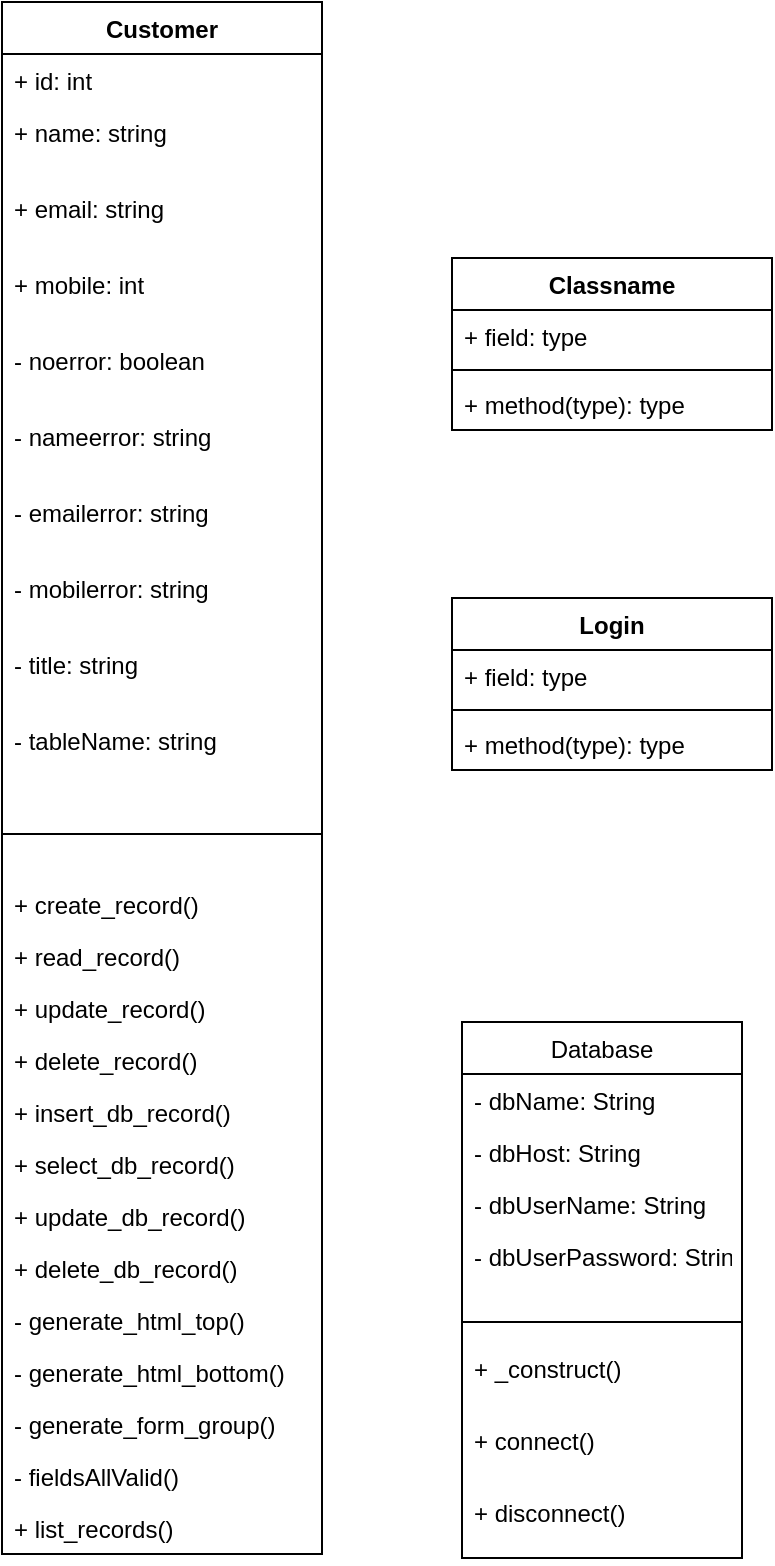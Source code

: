 <mxfile version="10.4.7" type="github"><diagram id="xlucl8pYlQIdohGD74lm" name="Page-1"><mxGraphModel dx="1154" dy="774" grid="1" gridSize="10" guides="1" tooltips="1" connect="1" arrows="1" fold="1" page="1" pageScale="1" pageWidth="850" pageHeight="1100" math="0" shadow="0"><root><mxCell id="0"/><mxCell id="1" parent="0"/><mxCell id="V_Bx1dOc-YKhoQ6dXPnF-1" value="Customer" style="swimlane;fontStyle=1;align=center;verticalAlign=top;childLayout=stackLayout;horizontal=1;startSize=26;horizontalStack=0;resizeParent=1;resizeParentMax=0;resizeLast=0;collapsible=1;marginBottom=0;" vertex="1" parent="1"><mxGeometry x="40" y="40" width="160" height="776" as="geometry"/></mxCell><mxCell id="V_Bx1dOc-YKhoQ6dXPnF-2" value="+ id: int&#10;" style="text;strokeColor=none;fillColor=none;align=left;verticalAlign=top;spacingLeft=4;spacingRight=4;overflow=hidden;rotatable=0;points=[[0,0.5],[1,0.5]];portConstraint=eastwest;" vertex="1" parent="V_Bx1dOc-YKhoQ6dXPnF-1"><mxGeometry y="26" width="160" height="26" as="geometry"/></mxCell><mxCell id="V_Bx1dOc-YKhoQ6dXPnF-3" value="+ name: string&#10;" style="text;strokeColor=none;fillColor=none;align=left;verticalAlign=top;spacingLeft=4;spacingRight=4;overflow=hidden;rotatable=0;points=[[0,0.5],[1,0.5]];portConstraint=eastwest;" vertex="1" parent="V_Bx1dOc-YKhoQ6dXPnF-1"><mxGeometry y="52" width="160" height="38" as="geometry"/></mxCell><mxCell id="V_Bx1dOc-YKhoQ6dXPnF-4" value="+ email: string&#10;" style="text;strokeColor=none;fillColor=none;align=left;verticalAlign=top;spacingLeft=4;spacingRight=4;overflow=hidden;rotatable=0;points=[[0,0.5],[1,0.5]];portConstraint=eastwest;" vertex="1" parent="V_Bx1dOc-YKhoQ6dXPnF-1"><mxGeometry y="90" width="160" height="38" as="geometry"/></mxCell><mxCell id="V_Bx1dOc-YKhoQ6dXPnF-5" value="+ mobile: int&#10;" style="text;strokeColor=none;fillColor=none;align=left;verticalAlign=top;spacingLeft=4;spacingRight=4;overflow=hidden;rotatable=0;points=[[0,0.5],[1,0.5]];portConstraint=eastwest;" vertex="1" parent="V_Bx1dOc-YKhoQ6dXPnF-1"><mxGeometry y="128" width="160" height="38" as="geometry"/></mxCell><mxCell id="V_Bx1dOc-YKhoQ6dXPnF-6" value="- noerror: boolean&#10;" style="text;strokeColor=none;fillColor=none;align=left;verticalAlign=top;spacingLeft=4;spacingRight=4;overflow=hidden;rotatable=0;points=[[0,0.5],[1,0.5]];portConstraint=eastwest;" vertex="1" parent="V_Bx1dOc-YKhoQ6dXPnF-1"><mxGeometry y="166" width="160" height="38" as="geometry"/></mxCell><mxCell id="V_Bx1dOc-YKhoQ6dXPnF-7" value="- nameerror: string&#10;" style="text;strokeColor=none;fillColor=none;align=left;verticalAlign=top;spacingLeft=4;spacingRight=4;overflow=hidden;rotatable=0;points=[[0,0.5],[1,0.5]];portConstraint=eastwest;" vertex="1" parent="V_Bx1dOc-YKhoQ6dXPnF-1"><mxGeometry y="204" width="160" height="38" as="geometry"/></mxCell><mxCell id="V_Bx1dOc-YKhoQ6dXPnF-8" value="- emailerror: string&#10;" style="text;strokeColor=none;fillColor=none;align=left;verticalAlign=top;spacingLeft=4;spacingRight=4;overflow=hidden;rotatable=0;points=[[0,0.5],[1,0.5]];portConstraint=eastwest;" vertex="1" parent="V_Bx1dOc-YKhoQ6dXPnF-1"><mxGeometry y="242" width="160" height="38" as="geometry"/></mxCell><mxCell id="V_Bx1dOc-YKhoQ6dXPnF-9" value="- mobilerror: string&#10;" style="text;strokeColor=none;fillColor=none;align=left;verticalAlign=top;spacingLeft=4;spacingRight=4;overflow=hidden;rotatable=0;points=[[0,0.5],[1,0.5]];portConstraint=eastwest;" vertex="1" parent="V_Bx1dOc-YKhoQ6dXPnF-1"><mxGeometry y="280" width="160" height="38" as="geometry"/></mxCell><mxCell id="V_Bx1dOc-YKhoQ6dXPnF-10" value="- title: string&#10;" style="text;strokeColor=none;fillColor=none;align=left;verticalAlign=top;spacingLeft=4;spacingRight=4;overflow=hidden;rotatable=0;points=[[0,0.5],[1,0.5]];portConstraint=eastwest;" vertex="1" parent="V_Bx1dOc-YKhoQ6dXPnF-1"><mxGeometry y="318" width="160" height="38" as="geometry"/></mxCell><mxCell id="V_Bx1dOc-YKhoQ6dXPnF-11" value="- tableName: string&#10;" style="text;strokeColor=none;fillColor=none;align=left;verticalAlign=top;spacingLeft=4;spacingRight=4;overflow=hidden;rotatable=0;points=[[0,0.5],[1,0.5]];portConstraint=eastwest;" vertex="1" parent="V_Bx1dOc-YKhoQ6dXPnF-1"><mxGeometry y="356" width="160" height="38" as="geometry"/></mxCell><mxCell id="V_Bx1dOc-YKhoQ6dXPnF-12" value="" style="line;strokeWidth=1;fillColor=none;align=left;verticalAlign=middle;spacingTop=-1;spacingLeft=3;spacingRight=3;rotatable=0;labelPosition=right;points=[];portConstraint=eastwest;" vertex="1" parent="V_Bx1dOc-YKhoQ6dXPnF-1"><mxGeometry y="394" width="160" height="44" as="geometry"/></mxCell><mxCell id="V_Bx1dOc-YKhoQ6dXPnF-13" value="+ create_record()" style="text;strokeColor=none;fillColor=none;align=left;verticalAlign=top;spacingLeft=4;spacingRight=4;overflow=hidden;rotatable=0;points=[[0,0.5],[1,0.5]];portConstraint=eastwest;" vertex="1" parent="V_Bx1dOc-YKhoQ6dXPnF-1"><mxGeometry y="438" width="160" height="26" as="geometry"/></mxCell><mxCell id="V_Bx1dOc-YKhoQ6dXPnF-14" value="+ read_record()" style="text;strokeColor=none;fillColor=none;align=left;verticalAlign=top;spacingLeft=4;spacingRight=4;overflow=hidden;rotatable=0;points=[[0,0.5],[1,0.5]];portConstraint=eastwest;" vertex="1" parent="V_Bx1dOc-YKhoQ6dXPnF-1"><mxGeometry y="464" width="160" height="26" as="geometry"/></mxCell><mxCell id="V_Bx1dOc-YKhoQ6dXPnF-15" value="+ update_record()" style="text;strokeColor=none;fillColor=none;align=left;verticalAlign=top;spacingLeft=4;spacingRight=4;overflow=hidden;rotatable=0;points=[[0,0.5],[1,0.5]];portConstraint=eastwest;" vertex="1" parent="V_Bx1dOc-YKhoQ6dXPnF-1"><mxGeometry y="490" width="160" height="26" as="geometry"/></mxCell><mxCell id="V_Bx1dOc-YKhoQ6dXPnF-16" value="+ delete_record()" style="text;strokeColor=none;fillColor=none;align=left;verticalAlign=top;spacingLeft=4;spacingRight=4;overflow=hidden;rotatable=0;points=[[0,0.5],[1,0.5]];portConstraint=eastwest;" vertex="1" parent="V_Bx1dOc-YKhoQ6dXPnF-1"><mxGeometry y="516" width="160" height="26" as="geometry"/></mxCell><mxCell id="V_Bx1dOc-YKhoQ6dXPnF-17" value="+ insert_db_record()" style="text;strokeColor=none;fillColor=none;align=left;verticalAlign=top;spacingLeft=4;spacingRight=4;overflow=hidden;rotatable=0;points=[[0,0.5],[1,0.5]];portConstraint=eastwest;" vertex="1" parent="V_Bx1dOc-YKhoQ6dXPnF-1"><mxGeometry y="542" width="160" height="26" as="geometry"/></mxCell><mxCell id="V_Bx1dOc-YKhoQ6dXPnF-18" value="+ select_db_record()" style="text;strokeColor=none;fillColor=none;align=left;verticalAlign=top;spacingLeft=4;spacingRight=4;overflow=hidden;rotatable=0;points=[[0,0.5],[1,0.5]];portConstraint=eastwest;" vertex="1" parent="V_Bx1dOc-YKhoQ6dXPnF-1"><mxGeometry y="568" width="160" height="26" as="geometry"/></mxCell><mxCell id="V_Bx1dOc-YKhoQ6dXPnF-19" value="+ update_db_record()" style="text;strokeColor=none;fillColor=none;align=left;verticalAlign=top;spacingLeft=4;spacingRight=4;overflow=hidden;rotatable=0;points=[[0,0.5],[1,0.5]];portConstraint=eastwest;" vertex="1" parent="V_Bx1dOc-YKhoQ6dXPnF-1"><mxGeometry y="594" width="160" height="26" as="geometry"/></mxCell><mxCell id="V_Bx1dOc-YKhoQ6dXPnF-20" value="+ delete_db_record()" style="text;strokeColor=none;fillColor=none;align=left;verticalAlign=top;spacingLeft=4;spacingRight=4;overflow=hidden;rotatable=0;points=[[0,0.5],[1,0.5]];portConstraint=eastwest;" vertex="1" parent="V_Bx1dOc-YKhoQ6dXPnF-1"><mxGeometry y="620" width="160" height="26" as="geometry"/></mxCell><mxCell id="V_Bx1dOc-YKhoQ6dXPnF-21" value="- generate_html_top()" style="text;strokeColor=none;fillColor=none;align=left;verticalAlign=top;spacingLeft=4;spacingRight=4;overflow=hidden;rotatable=0;points=[[0,0.5],[1,0.5]];portConstraint=eastwest;" vertex="1" parent="V_Bx1dOc-YKhoQ6dXPnF-1"><mxGeometry y="646" width="160" height="26" as="geometry"/></mxCell><mxCell id="V_Bx1dOc-YKhoQ6dXPnF-22" value="- generate_html_bottom()" style="text;strokeColor=none;fillColor=none;align=left;verticalAlign=top;spacingLeft=4;spacingRight=4;overflow=hidden;rotatable=0;points=[[0,0.5],[1,0.5]];portConstraint=eastwest;" vertex="1" parent="V_Bx1dOc-YKhoQ6dXPnF-1"><mxGeometry y="672" width="160" height="26" as="geometry"/></mxCell><mxCell id="V_Bx1dOc-YKhoQ6dXPnF-23" value="- generate_form_group()" style="text;strokeColor=none;fillColor=none;align=left;verticalAlign=top;spacingLeft=4;spacingRight=4;overflow=hidden;rotatable=0;points=[[0,0.5],[1,0.5]];portConstraint=eastwest;" vertex="1" parent="V_Bx1dOc-YKhoQ6dXPnF-1"><mxGeometry y="698" width="160" height="26" as="geometry"/></mxCell><mxCell id="V_Bx1dOc-YKhoQ6dXPnF-24" value="- fieldsAllValid()" style="text;strokeColor=none;fillColor=none;align=left;verticalAlign=top;spacingLeft=4;spacingRight=4;overflow=hidden;rotatable=0;points=[[0,0.5],[1,0.5]];portConstraint=eastwest;" vertex="1" parent="V_Bx1dOc-YKhoQ6dXPnF-1"><mxGeometry y="724" width="160" height="26" as="geometry"/></mxCell><mxCell id="V_Bx1dOc-YKhoQ6dXPnF-25" value="+ list_records()" style="text;strokeColor=none;fillColor=none;align=left;verticalAlign=top;spacingLeft=4;spacingRight=4;overflow=hidden;rotatable=0;points=[[0,0.5],[1,0.5]];portConstraint=eastwest;" vertex="1" parent="V_Bx1dOc-YKhoQ6dXPnF-1"><mxGeometry y="750" width="160" height="26" as="geometry"/></mxCell><mxCell id="V_Bx1dOc-YKhoQ6dXPnF-26" value="Database" style="swimlane;fontStyle=0;childLayout=stackLayout;horizontal=1;startSize=26;fillColor=none;horizontalStack=0;resizeParent=1;resizeParentMax=0;resizeLast=0;collapsible=1;marginBottom=0;" vertex="1" parent="1"><mxGeometry x="270" y="550" width="140" height="268" as="geometry"/></mxCell><mxCell id="V_Bx1dOc-YKhoQ6dXPnF-27" value="- dbName: String" style="text;strokeColor=none;fillColor=none;align=left;verticalAlign=top;spacingLeft=4;spacingRight=4;overflow=hidden;rotatable=0;points=[[0,0.5],[1,0.5]];portConstraint=eastwest;" vertex="1" parent="V_Bx1dOc-YKhoQ6dXPnF-26"><mxGeometry y="26" width="140" height="26" as="geometry"/></mxCell><mxCell id="V_Bx1dOc-YKhoQ6dXPnF-28" value="- dbHost: String" style="text;strokeColor=none;fillColor=none;align=left;verticalAlign=top;spacingLeft=4;spacingRight=4;overflow=hidden;rotatable=0;points=[[0,0.5],[1,0.5]];portConstraint=eastwest;" vertex="1" parent="V_Bx1dOc-YKhoQ6dXPnF-26"><mxGeometry y="52" width="140" height="26" as="geometry"/></mxCell><mxCell id="V_Bx1dOc-YKhoQ6dXPnF-29" value="- dbUserName: String" style="text;strokeColor=none;fillColor=none;align=left;verticalAlign=top;spacingLeft=4;spacingRight=4;overflow=hidden;rotatable=0;points=[[0,0.5],[1,0.5]];portConstraint=eastwest;" vertex="1" parent="V_Bx1dOc-YKhoQ6dXPnF-26"><mxGeometry y="78" width="140" height="26" as="geometry"/></mxCell><mxCell id="V_Bx1dOc-YKhoQ6dXPnF-30" value="- dbUserPassword: String" style="text;strokeColor=none;fillColor=none;align=left;verticalAlign=top;spacingLeft=4;spacingRight=4;overflow=hidden;rotatable=0;points=[[0,0.5],[1,0.5]];portConstraint=eastwest;" vertex="1" parent="V_Bx1dOc-YKhoQ6dXPnF-26"><mxGeometry y="104" width="140" height="36" as="geometry"/></mxCell><mxCell id="V_Bx1dOc-YKhoQ6dXPnF-31" value="" style="line;strokeWidth=1;fillColor=none;align=left;verticalAlign=middle;spacingTop=-1;spacingLeft=3;spacingRight=3;rotatable=0;labelPosition=right;points=[];portConstraint=eastwest;" vertex="1" parent="V_Bx1dOc-YKhoQ6dXPnF-26"><mxGeometry y="140" width="140" height="20" as="geometry"/></mxCell><mxCell id="V_Bx1dOc-YKhoQ6dXPnF-32" value="+ _construct()&#10;" style="text;strokeColor=none;fillColor=none;align=left;verticalAlign=top;spacingLeft=4;spacingRight=4;overflow=hidden;rotatable=0;points=[[0,0.5],[1,0.5]];portConstraint=eastwest;" vertex="1" parent="V_Bx1dOc-YKhoQ6dXPnF-26"><mxGeometry y="160" width="140" height="36" as="geometry"/></mxCell><mxCell id="V_Bx1dOc-YKhoQ6dXPnF-33" value="+ connect()&#10;" style="text;strokeColor=none;fillColor=none;align=left;verticalAlign=top;spacingLeft=4;spacingRight=4;overflow=hidden;rotatable=0;points=[[0,0.5],[1,0.5]];portConstraint=eastwest;" vertex="1" parent="V_Bx1dOc-YKhoQ6dXPnF-26"><mxGeometry y="196" width="140" height="36" as="geometry"/></mxCell><mxCell id="V_Bx1dOc-YKhoQ6dXPnF-34" value="+ disconnect()&#10;" style="text;strokeColor=none;fillColor=none;align=left;verticalAlign=top;spacingLeft=4;spacingRight=4;overflow=hidden;rotatable=0;points=[[0,0.5],[1,0.5]];portConstraint=eastwest;" vertex="1" parent="V_Bx1dOc-YKhoQ6dXPnF-26"><mxGeometry y="232" width="140" height="36" as="geometry"/></mxCell><mxCell id="V_Bx1dOc-YKhoQ6dXPnF-36" value="Login" style="swimlane;fontStyle=1;align=center;verticalAlign=top;childLayout=stackLayout;horizontal=1;startSize=26;horizontalStack=0;resizeParent=1;resizeParentMax=0;resizeLast=0;collapsible=1;marginBottom=0;" vertex="1" parent="1"><mxGeometry x="265" y="338" width="160" height="86" as="geometry"/></mxCell><mxCell id="V_Bx1dOc-YKhoQ6dXPnF-37" value="+ field: type" style="text;strokeColor=none;fillColor=none;align=left;verticalAlign=top;spacingLeft=4;spacingRight=4;overflow=hidden;rotatable=0;points=[[0,0.5],[1,0.5]];portConstraint=eastwest;" vertex="1" parent="V_Bx1dOc-YKhoQ6dXPnF-36"><mxGeometry y="26" width="160" height="26" as="geometry"/></mxCell><mxCell id="V_Bx1dOc-YKhoQ6dXPnF-38" value="" style="line;strokeWidth=1;fillColor=none;align=left;verticalAlign=middle;spacingTop=-1;spacingLeft=3;spacingRight=3;rotatable=0;labelPosition=right;points=[];portConstraint=eastwest;" vertex="1" parent="V_Bx1dOc-YKhoQ6dXPnF-36"><mxGeometry y="52" width="160" height="8" as="geometry"/></mxCell><mxCell id="V_Bx1dOc-YKhoQ6dXPnF-39" value="+ method(type): type" style="text;strokeColor=none;fillColor=none;align=left;verticalAlign=top;spacingLeft=4;spacingRight=4;overflow=hidden;rotatable=0;points=[[0,0.5],[1,0.5]];portConstraint=eastwest;" vertex="1" parent="V_Bx1dOc-YKhoQ6dXPnF-36"><mxGeometry y="60" width="160" height="26" as="geometry"/></mxCell><mxCell id="V_Bx1dOc-YKhoQ6dXPnF-40" value="Classname" style="swimlane;fontStyle=1;align=center;verticalAlign=top;childLayout=stackLayout;horizontal=1;startSize=26;horizontalStack=0;resizeParent=1;resizeParentMax=0;resizeLast=0;collapsible=1;marginBottom=0;" vertex="1" parent="1"><mxGeometry x="265" y="168" width="160" height="86" as="geometry"/></mxCell><mxCell id="V_Bx1dOc-YKhoQ6dXPnF-41" value="+ field: type" style="text;strokeColor=none;fillColor=none;align=left;verticalAlign=top;spacingLeft=4;spacingRight=4;overflow=hidden;rotatable=0;points=[[0,0.5],[1,0.5]];portConstraint=eastwest;" vertex="1" parent="V_Bx1dOc-YKhoQ6dXPnF-40"><mxGeometry y="26" width="160" height="26" as="geometry"/></mxCell><mxCell id="V_Bx1dOc-YKhoQ6dXPnF-42" value="" style="line;strokeWidth=1;fillColor=none;align=left;verticalAlign=middle;spacingTop=-1;spacingLeft=3;spacingRight=3;rotatable=0;labelPosition=right;points=[];portConstraint=eastwest;" vertex="1" parent="V_Bx1dOc-YKhoQ6dXPnF-40"><mxGeometry y="52" width="160" height="8" as="geometry"/></mxCell><mxCell id="V_Bx1dOc-YKhoQ6dXPnF-43" value="+ method(type): type" style="text;strokeColor=none;fillColor=none;align=left;verticalAlign=top;spacingLeft=4;spacingRight=4;overflow=hidden;rotatable=0;points=[[0,0.5],[1,0.5]];portConstraint=eastwest;" vertex="1" parent="V_Bx1dOc-YKhoQ6dXPnF-40"><mxGeometry y="60" width="160" height="26" as="geometry"/></mxCell></root></mxGraphModel></diagram></mxfile>